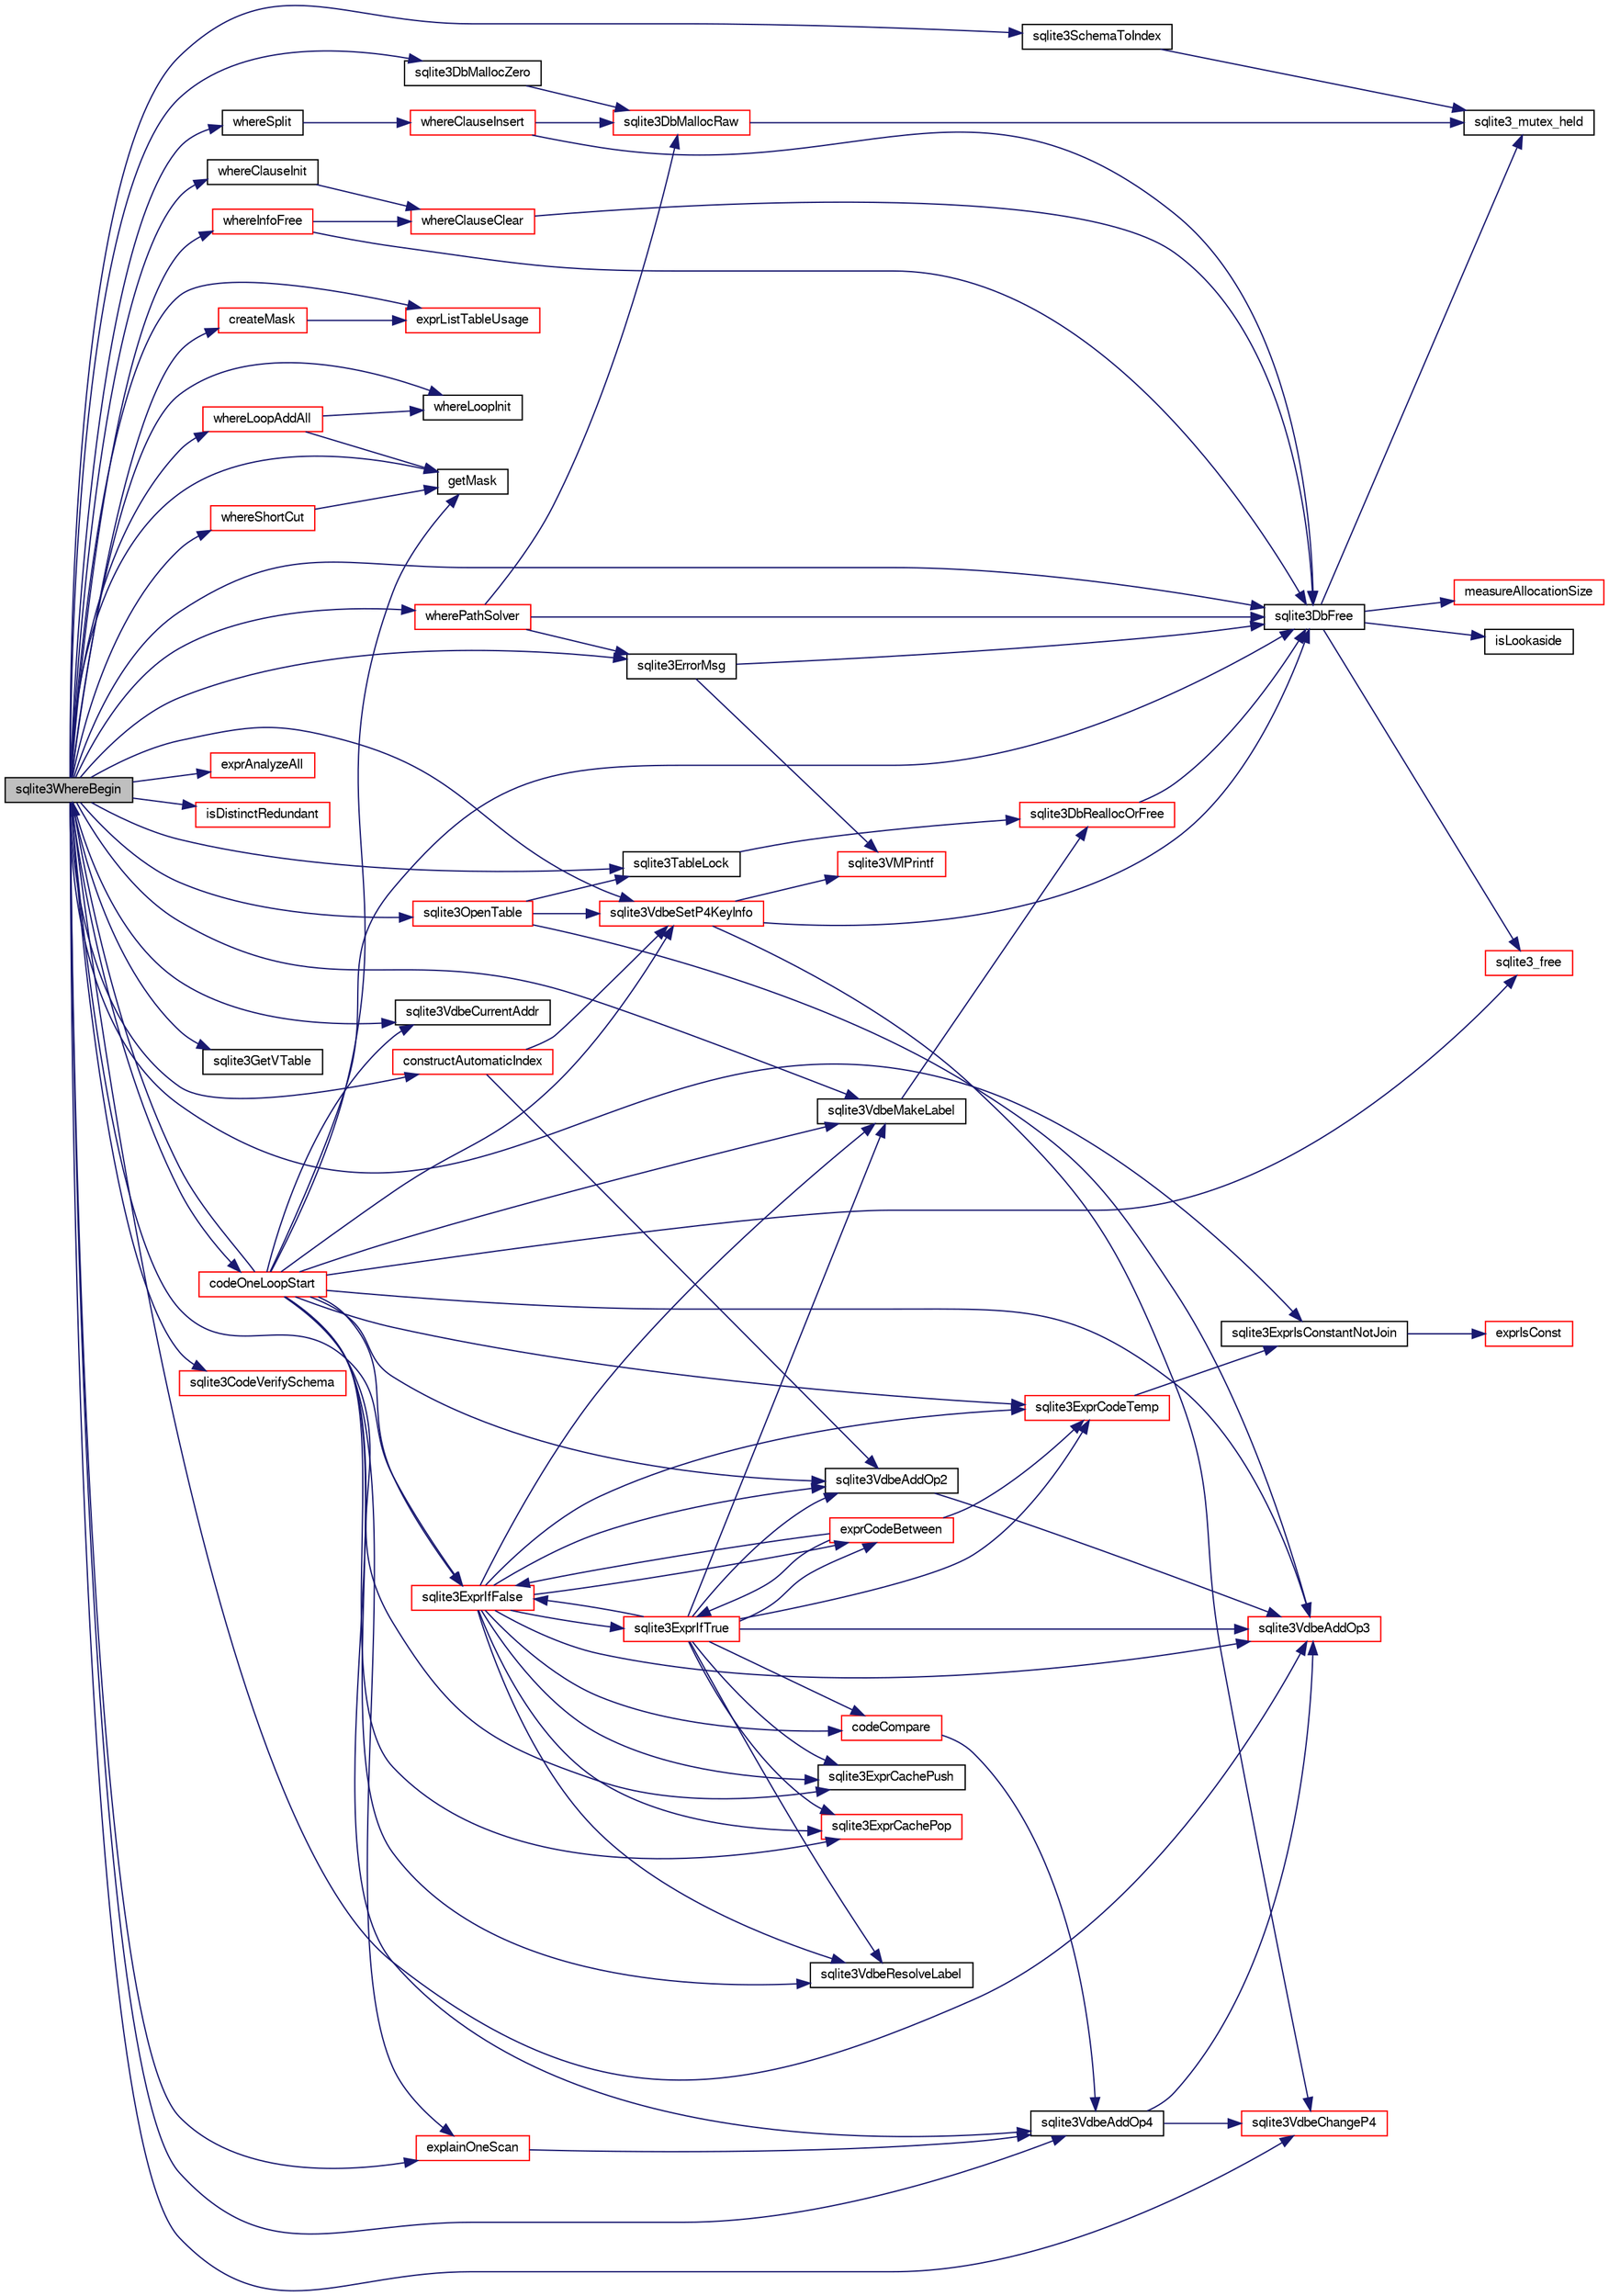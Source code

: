 digraph "sqlite3WhereBegin"
{
  edge [fontname="FreeSans",fontsize="10",labelfontname="FreeSans",labelfontsize="10"];
  node [fontname="FreeSans",fontsize="10",shape=record];
  rankdir="LR";
  Node816199 [label="sqlite3WhereBegin",height=0.2,width=0.4,color="black", fillcolor="grey75", style="filled", fontcolor="black"];
  Node816199 -> Node816200 [color="midnightblue",fontsize="10",style="solid",fontname="FreeSans"];
  Node816200 [label="sqlite3ErrorMsg",height=0.2,width=0.4,color="black", fillcolor="white", style="filled",URL="$sqlite3_8c.html#aee2798e173651adae0f9c85469f3457d"];
  Node816200 -> Node816201 [color="midnightblue",fontsize="10",style="solid",fontname="FreeSans"];
  Node816201 [label="sqlite3VMPrintf",height=0.2,width=0.4,color="red", fillcolor="white", style="filled",URL="$sqlite3_8c.html#a05535d0982ef06fbc2ee8195ebbae689"];
  Node816200 -> Node816209 [color="midnightblue",fontsize="10",style="solid",fontname="FreeSans"];
  Node816209 [label="sqlite3DbFree",height=0.2,width=0.4,color="black", fillcolor="white", style="filled",URL="$sqlite3_8c.html#ac70ab821a6607b4a1b909582dc37a069"];
  Node816209 -> Node816210 [color="midnightblue",fontsize="10",style="solid",fontname="FreeSans"];
  Node816210 [label="sqlite3_mutex_held",height=0.2,width=0.4,color="black", fillcolor="white", style="filled",URL="$sqlite3_8c.html#acf77da68932b6bc163c5e68547ecc3e7"];
  Node816209 -> Node816211 [color="midnightblue",fontsize="10",style="solid",fontname="FreeSans"];
  Node816211 [label="measureAllocationSize",height=0.2,width=0.4,color="red", fillcolor="white", style="filled",URL="$sqlite3_8c.html#a45731e644a22fdb756e2b6337224217a"];
  Node816209 -> Node816214 [color="midnightblue",fontsize="10",style="solid",fontname="FreeSans"];
  Node816214 [label="isLookaside",height=0.2,width=0.4,color="black", fillcolor="white", style="filled",URL="$sqlite3_8c.html#a770fa05ff9717b75e16f4d968a77b897"];
  Node816209 -> Node816215 [color="midnightblue",fontsize="10",style="solid",fontname="FreeSans"];
  Node816215 [label="sqlite3_free",height=0.2,width=0.4,color="red", fillcolor="white", style="filled",URL="$sqlite3_8c.html#a6552349e36a8a691af5487999ab09519"];
  Node816199 -> Node816415 [color="midnightblue",fontsize="10",style="solid",fontname="FreeSans"];
  Node816415 [label="sqlite3DbMallocZero",height=0.2,width=0.4,color="black", fillcolor="white", style="filled",URL="$sqlite3_8c.html#a49cfebac9d6067a03442c92af73f33e4"];
  Node816415 -> Node816221 [color="midnightblue",fontsize="10",style="solid",fontname="FreeSans"];
  Node816221 [label="sqlite3DbMallocRaw",height=0.2,width=0.4,color="red", fillcolor="white", style="filled",URL="$sqlite3_8c.html#abbe8be0cf7175e11ddc3e2218fad924e"];
  Node816221 -> Node816210 [color="midnightblue",fontsize="10",style="solid",fontname="FreeSans"];
  Node816199 -> Node816209 [color="midnightblue",fontsize="10",style="solid",fontname="FreeSans"];
  Node816199 -> Node816483 [color="midnightblue",fontsize="10",style="solid",fontname="FreeSans"];
  Node816483 [label="sqlite3VdbeMakeLabel",height=0.2,width=0.4,color="black", fillcolor="white", style="filled",URL="$sqlite3_8c.html#acf57ce8fb6f3c634375c019f5ebe66f6"];
  Node816483 -> Node816299 [color="midnightblue",fontsize="10",style="solid",fontname="FreeSans"];
  Node816299 [label="sqlite3DbReallocOrFree",height=0.2,width=0.4,color="red", fillcolor="white", style="filled",URL="$sqlite3_8c.html#a532a9fd62eeb46b61885a0fff075231c"];
  Node816299 -> Node816209 [color="midnightblue",fontsize="10",style="solid",fontname="FreeSans"];
  Node816199 -> Node816484 [color="midnightblue",fontsize="10",style="solid",fontname="FreeSans"];
  Node816484 [label="whereLoopInit",height=0.2,width=0.4,color="black", fillcolor="white", style="filled",URL="$sqlite3_8c.html#acd7c83686cce72c994a75ee47502eb93"];
  Node816199 -> Node816485 [color="midnightblue",fontsize="10",style="solid",fontname="FreeSans"];
  Node816485 [label="whereClauseInit",height=0.2,width=0.4,color="black", fillcolor="white", style="filled",URL="$sqlite3_8c.html#a358affe6a340c15381df04b3c867237f"];
  Node816485 -> Node816486 [color="midnightblue",fontsize="10",style="solid",fontname="FreeSans"];
  Node816486 [label="whereClauseClear",height=0.2,width=0.4,color="red", fillcolor="white", style="filled",URL="$sqlite3_8c.html#ab3f2c30e5f80a4735c7bfcfe0b91eaa7"];
  Node816486 -> Node816209 [color="midnightblue",fontsize="10",style="solid",fontname="FreeSans"];
  Node816199 -> Node817160 [color="midnightblue",fontsize="10",style="solid",fontname="FreeSans"];
  Node817160 [label="whereSplit",height=0.2,width=0.4,color="black", fillcolor="white", style="filled",URL="$sqlite3_8c.html#acd382388576f55257b3ef1501d6f7f84"];
  Node817160 -> Node817161 [color="midnightblue",fontsize="10",style="solid",fontname="FreeSans"];
  Node817161 [label="whereClauseInsert",height=0.2,width=0.4,color="red", fillcolor="white", style="filled",URL="$sqlite3_8c.html#a041437b48ab90370901a024e385193da"];
  Node817161 -> Node816221 [color="midnightblue",fontsize="10",style="solid",fontname="FreeSans"];
  Node817161 -> Node816209 [color="midnightblue",fontsize="10",style="solid",fontname="FreeSans"];
  Node816199 -> Node817163 [color="midnightblue",fontsize="10",style="solid",fontname="FreeSans"];
  Node817163 [label="sqlite3ExprIsConstantNotJoin",height=0.2,width=0.4,color="black", fillcolor="white", style="filled",URL="$sqlite3_8c.html#afa15ed1eca55a481fe671d33375b0ec3"];
  Node817163 -> Node817164 [color="midnightblue",fontsize="10",style="solid",fontname="FreeSans"];
  Node817164 [label="exprIsConst",height=0.2,width=0.4,color="red", fillcolor="white", style="filled",URL="$sqlite3_8c.html#a5b93dd8800ece14ec33f44a1ba2cf4d4"];
  Node816199 -> Node817172 [color="midnightblue",fontsize="10",style="solid",fontname="FreeSans"];
  Node817172 [label="sqlite3ExprIfFalse",height=0.2,width=0.4,color="red", fillcolor="white", style="filled",URL="$sqlite3_8c.html#af97ecccb5d56e321e118414b08f65b71"];
  Node817172 -> Node817173 [color="midnightblue",fontsize="10",style="solid",fontname="FreeSans"];
  Node817173 [label="sqlite3ExprCachePush",height=0.2,width=0.4,color="black", fillcolor="white", style="filled",URL="$sqlite3_8c.html#a90233ce12875e170a87746ef3fa1d691"];
  Node817172 -> Node817174 [color="midnightblue",fontsize="10",style="solid",fontname="FreeSans"];
  Node817174 [label="sqlite3ExprCachePop",height=0.2,width=0.4,color="red", fillcolor="white", style="filled",URL="$sqlite3_8c.html#afc801698332f063ac2e24fa5856939c6"];
  Node817172 -> Node816483 [color="midnightblue",fontsize="10",style="solid",fontname="FreeSans"];
  Node817172 -> Node817176 [color="midnightblue",fontsize="10",style="solid",fontname="FreeSans"];
  Node817176 [label="sqlite3ExprIfTrue",height=0.2,width=0.4,color="red", fillcolor="white", style="filled",URL="$sqlite3_8c.html#ad93a55237c23e1b743ab1f59df1a1444"];
  Node817176 -> Node816483 [color="midnightblue",fontsize="10",style="solid",fontname="FreeSans"];
  Node817176 -> Node817172 [color="midnightblue",fontsize="10",style="solid",fontname="FreeSans"];
  Node817176 -> Node817173 [color="midnightblue",fontsize="10",style="solid",fontname="FreeSans"];
  Node817176 -> Node817177 [color="midnightblue",fontsize="10",style="solid",fontname="FreeSans"];
  Node817177 [label="sqlite3VdbeResolveLabel",height=0.2,width=0.4,color="black", fillcolor="white", style="filled",URL="$sqlite3_8c.html#a0a86f82356e392d9a84a008559c1aeeb"];
  Node817176 -> Node817174 [color="midnightblue",fontsize="10",style="solid",fontname="FreeSans"];
  Node817176 -> Node817178 [color="midnightblue",fontsize="10",style="solid",fontname="FreeSans"];
  Node817178 [label="sqlite3ExprCodeTemp",height=0.2,width=0.4,color="red", fillcolor="white", style="filled",URL="$sqlite3_8c.html#a3bc5c1ccb3c5851847e2aeb4a84ae1fc"];
  Node817178 -> Node817163 [color="midnightblue",fontsize="10",style="solid",fontname="FreeSans"];
  Node817176 -> Node817230 [color="midnightblue",fontsize="10",style="solid",fontname="FreeSans"];
  Node817230 [label="codeCompare",height=0.2,width=0.4,color="red", fillcolor="white", style="filled",URL="$sqlite3_8c.html#a8cca26a71db22ffabf292736aefd31a9"];
  Node817230 -> Node817226 [color="midnightblue",fontsize="10",style="solid",fontname="FreeSans"];
  Node817226 [label="sqlite3VdbeAddOp4",height=0.2,width=0.4,color="black", fillcolor="white", style="filled",URL="$sqlite3_8c.html#a739d7a47b1c11779283b7797ea7e1d4d"];
  Node817226 -> Node817196 [color="midnightblue",fontsize="10",style="solid",fontname="FreeSans"];
  Node817196 [label="sqlite3VdbeAddOp3",height=0.2,width=0.4,color="red", fillcolor="white", style="filled",URL="$sqlite3_8c.html#a29b4560b019211a73e1478cec7468345"];
  Node817226 -> Node817219 [color="midnightblue",fontsize="10",style="solid",fontname="FreeSans"];
  Node817219 [label="sqlite3VdbeChangeP4",height=0.2,width=0.4,color="red", fillcolor="white", style="filled",URL="$sqlite3_8c.html#add0d891a062d044a0c7e6fc072702830"];
  Node817176 -> Node817201 [color="midnightblue",fontsize="10",style="solid",fontname="FreeSans"];
  Node817201 [label="sqlite3VdbeAddOp2",height=0.2,width=0.4,color="black", fillcolor="white", style="filled",URL="$sqlite3_8c.html#ae87204d7b069da19e4db0404c6deaae5"];
  Node817201 -> Node817196 [color="midnightblue",fontsize="10",style="solid",fontname="FreeSans"];
  Node817176 -> Node817406 [color="midnightblue",fontsize="10",style="solid",fontname="FreeSans"];
  Node817406 [label="exprCodeBetween",height=0.2,width=0.4,color="red", fillcolor="white", style="filled",URL="$sqlite3_8c.html#abd053493214542bca8f406f42145d173"];
  Node817406 -> Node817178 [color="midnightblue",fontsize="10",style="solid",fontname="FreeSans"];
  Node817406 -> Node817176 [color="midnightblue",fontsize="10",style="solid",fontname="FreeSans"];
  Node817406 -> Node817172 [color="midnightblue",fontsize="10",style="solid",fontname="FreeSans"];
  Node817176 -> Node817196 [color="midnightblue",fontsize="10",style="solid",fontname="FreeSans"];
  Node817172 -> Node817177 [color="midnightblue",fontsize="10",style="solid",fontname="FreeSans"];
  Node817172 -> Node817178 [color="midnightblue",fontsize="10",style="solid",fontname="FreeSans"];
  Node817172 -> Node817230 [color="midnightblue",fontsize="10",style="solid",fontname="FreeSans"];
  Node817172 -> Node817201 [color="midnightblue",fontsize="10",style="solid",fontname="FreeSans"];
  Node817172 -> Node817406 [color="midnightblue",fontsize="10",style="solid",fontname="FreeSans"];
  Node817172 -> Node817196 [color="midnightblue",fontsize="10",style="solid",fontname="FreeSans"];
  Node816199 -> Node817408 [color="midnightblue",fontsize="10",style="solid",fontname="FreeSans"];
  Node817408 [label="createMask",height=0.2,width=0.4,color="red", fillcolor="white", style="filled",URL="$sqlite3_8c.html#ac2dd0fb99ca461dcb9d8a686d1f20e4a"];
  Node817408 -> Node817409 [color="midnightblue",fontsize="10",style="solid",fontname="FreeSans"];
  Node817409 [label="exprListTableUsage",height=0.2,width=0.4,color="red", fillcolor="white", style="filled",URL="$sqlite3_8c.html#a99dd0f7db0b58d62b2983f95a0dee071"];
  Node816199 -> Node817411 [color="midnightblue",fontsize="10",style="solid",fontname="FreeSans"];
  Node817411 [label="getMask",height=0.2,width=0.4,color="black", fillcolor="white", style="filled",URL="$sqlite3_8c.html#aff9554a4790fc9c0b4f80378505c45dc"];
  Node816199 -> Node817413 [color="midnightblue",fontsize="10",style="solid",fontname="FreeSans"];
  Node817413 [label="exprAnalyzeAll",height=0.2,width=0.4,color="red", fillcolor="white", style="filled",URL="$sqlite3_8c.html#a2e7a957af98e240fa68e34d6ff639437"];
  Node816199 -> Node817425 [color="midnightblue",fontsize="10",style="solid",fontname="FreeSans"];
  Node817425 [label="isDistinctRedundant",height=0.2,width=0.4,color="red", fillcolor="white", style="filled",URL="$sqlite3_8c.html#acfc2ade61d376596f173a8f70fea379b"];
  Node816199 -> Node817430 [color="midnightblue",fontsize="10",style="solid",fontname="FreeSans"];
  Node817430 [label="whereShortCut",height=0.2,width=0.4,color="red", fillcolor="white", style="filled",URL="$sqlite3_8c.html#ae1e6727024b08b6596d4d28882587b86"];
  Node817430 -> Node817411 [color="midnightblue",fontsize="10",style="solid",fontname="FreeSans"];
  Node816199 -> Node817432 [color="midnightblue",fontsize="10",style="solid",fontname="FreeSans"];
  Node817432 [label="whereLoopAddAll",height=0.2,width=0.4,color="red", fillcolor="white", style="filled",URL="$sqlite3_8c.html#a861eb511463c5b852550018fee710f53"];
  Node817432 -> Node816484 [color="midnightblue",fontsize="10",style="solid",fontname="FreeSans"];
  Node817432 -> Node817411 [color="midnightblue",fontsize="10",style="solid",fontname="FreeSans"];
  Node816199 -> Node817457 [color="midnightblue",fontsize="10",style="solid",fontname="FreeSans"];
  Node817457 [label="wherePathSolver",height=0.2,width=0.4,color="red", fillcolor="white", style="filled",URL="$sqlite3_8c.html#aebc15a04540468c220b31d00e9b29fe6"];
  Node817457 -> Node816221 [color="midnightblue",fontsize="10",style="solid",fontname="FreeSans"];
  Node817457 -> Node816200 [color="midnightblue",fontsize="10",style="solid",fontname="FreeSans"];
  Node817457 -> Node816209 [color="midnightblue",fontsize="10",style="solid",fontname="FreeSans"];
  Node816199 -> Node817409 [color="midnightblue",fontsize="10",style="solid",fontname="FreeSans"];
  Node816199 -> Node817134 [color="midnightblue",fontsize="10",style="solid",fontname="FreeSans"];
  Node817134 [label="sqlite3SchemaToIndex",height=0.2,width=0.4,color="black", fillcolor="white", style="filled",URL="$sqlite3_8c.html#ad9ef77a42022f1f8c8ab71b5761f5134"];
  Node817134 -> Node816210 [color="midnightblue",fontsize="10",style="solid",fontname="FreeSans"];
  Node816199 -> Node817135 [color="midnightblue",fontsize="10",style="solid",fontname="FreeSans"];
  Node817135 [label="sqlite3GetVTable",height=0.2,width=0.4,color="black", fillcolor="white", style="filled",URL="$sqlite3_8c.html#a85465ef27057193295e321f0caf488ed"];
  Node816199 -> Node817226 [color="midnightblue",fontsize="10",style="solid",fontname="FreeSans"];
  Node816199 -> Node817397 [color="midnightblue",fontsize="10",style="solid",fontname="FreeSans"];
  Node817397 [label="sqlite3OpenTable",height=0.2,width=0.4,color="red", fillcolor="white", style="filled",URL="$sqlite3_8c.html#aa935d8de28fb95e999736ef792d5a808"];
  Node817397 -> Node817388 [color="midnightblue",fontsize="10",style="solid",fontname="FreeSans"];
  Node817388 [label="sqlite3TableLock",height=0.2,width=0.4,color="black", fillcolor="white", style="filled",URL="$sqlite3_8c.html#a13be5e81f379c515f270f6f2a3bb63a7"];
  Node817388 -> Node816299 [color="midnightblue",fontsize="10",style="solid",fontname="FreeSans"];
  Node817397 -> Node817196 [color="midnightblue",fontsize="10",style="solid",fontname="FreeSans"];
  Node817397 -> Node817398 [color="midnightblue",fontsize="10",style="solid",fontname="FreeSans"];
  Node817398 [label="sqlite3VdbeSetP4KeyInfo",height=0.2,width=0.4,color="red", fillcolor="white", style="filled",URL="$sqlite3_8c.html#a342090b36fbf7fdace2a23b8efca030c"];
  Node817398 -> Node817219 [color="midnightblue",fontsize="10",style="solid",fontname="FreeSans"];
  Node817398 -> Node816209 [color="midnightblue",fontsize="10",style="solid",fontname="FreeSans"];
  Node817398 -> Node816201 [color="midnightblue",fontsize="10",style="solid",fontname="FreeSans"];
  Node816199 -> Node817219 [color="midnightblue",fontsize="10",style="solid",fontname="FreeSans"];
  Node816199 -> Node817339 [color="midnightblue",fontsize="10",style="solid",fontname="FreeSans"];
  Node817339 [label="sqlite3VdbeCurrentAddr",height=0.2,width=0.4,color="black", fillcolor="white", style="filled",URL="$sqlite3_8c.html#a5e2bf0933a091bdfd7f0acd86a894889"];
  Node816199 -> Node817388 [color="midnightblue",fontsize="10",style="solid",fontname="FreeSans"];
  Node816199 -> Node817196 [color="midnightblue",fontsize="10",style="solid",fontname="FreeSans"];
  Node816199 -> Node817398 [color="midnightblue",fontsize="10",style="solid",fontname="FreeSans"];
  Node816199 -> Node817386 [color="midnightblue",fontsize="10",style="solid",fontname="FreeSans"];
  Node817386 [label="sqlite3CodeVerifySchema",height=0.2,width=0.4,color="red", fillcolor="white", style="filled",URL="$sqlite3_8c.html#ad9d8708d96f8416ec59ebf41c57000f9"];
  Node816199 -> Node817460 [color="midnightblue",fontsize="10",style="solid",fontname="FreeSans"];
  Node817460 [label="constructAutomaticIndex",height=0.2,width=0.4,color="red", fillcolor="white", style="filled",URL="$sqlite3_8c.html#aad43d38bc718f4c8e8d0dd8f33ed526f"];
  Node817460 -> Node817201 [color="midnightblue",fontsize="10",style="solid",fontname="FreeSans"];
  Node817460 -> Node817398 [color="midnightblue",fontsize="10",style="solid",fontname="FreeSans"];
  Node816199 -> Node817464 [color="midnightblue",fontsize="10",style="solid",fontname="FreeSans"];
  Node817464 [label="explainOneScan",height=0.2,width=0.4,color="red", fillcolor="white", style="filled",URL="$sqlite3_8c.html#ae5281c97cc6f8cd02effffe937725524"];
  Node817464 -> Node817226 [color="midnightblue",fontsize="10",style="solid",fontname="FreeSans"];
  Node816199 -> Node817467 [color="midnightblue",fontsize="10",style="solid",fontname="FreeSans"];
  Node817467 [label="codeOneLoopStart",height=0.2,width=0.4,color="red", fillcolor="white", style="filled",URL="$sqlite3_8c.html#aa868875120b151c169cc79139ed6e008"];
  Node817467 -> Node817411 [color="midnightblue",fontsize="10",style="solid",fontname="FreeSans"];
  Node817467 -> Node816483 [color="midnightblue",fontsize="10",style="solid",fontname="FreeSans"];
  Node817467 -> Node817201 [color="midnightblue",fontsize="10",style="solid",fontname="FreeSans"];
  Node817467 -> Node817196 [color="midnightblue",fontsize="10",style="solid",fontname="FreeSans"];
  Node817467 -> Node817173 [color="midnightblue",fontsize="10",style="solid",fontname="FreeSans"];
  Node817467 -> Node817226 [color="midnightblue",fontsize="10",style="solid",fontname="FreeSans"];
  Node817467 -> Node817339 [color="midnightblue",fontsize="10",style="solid",fontname="FreeSans"];
  Node817467 -> Node817174 [color="midnightblue",fontsize="10",style="solid",fontname="FreeSans"];
  Node817467 -> Node817178 [color="midnightblue",fontsize="10",style="solid",fontname="FreeSans"];
  Node817467 -> Node816209 [color="midnightblue",fontsize="10",style="solid",fontname="FreeSans"];
  Node817467 -> Node817398 [color="midnightblue",fontsize="10",style="solid",fontname="FreeSans"];
  Node817467 -> Node816199 [color="midnightblue",fontsize="10",style="solid",fontname="FreeSans"];
  Node817467 -> Node817464 [color="midnightblue",fontsize="10",style="solid",fontname="FreeSans"];
  Node817467 -> Node817177 [color="midnightblue",fontsize="10",style="solid",fontname="FreeSans"];
  Node817467 -> Node817172 [color="midnightblue",fontsize="10",style="solid",fontname="FreeSans"];
  Node817467 -> Node816215 [color="midnightblue",fontsize="10",style="solid",fontname="FreeSans"];
  Node816199 -> Node817369 [color="midnightblue",fontsize="10",style="solid",fontname="FreeSans"];
  Node817369 [label="whereInfoFree",height=0.2,width=0.4,color="red", fillcolor="white", style="filled",URL="$sqlite3_8c.html#a4838f169cd94b3192f9a49558dca6ae0"];
  Node817369 -> Node816486 [color="midnightblue",fontsize="10",style="solid",fontname="FreeSans"];
  Node817369 -> Node816209 [color="midnightblue",fontsize="10",style="solid",fontname="FreeSans"];
}
